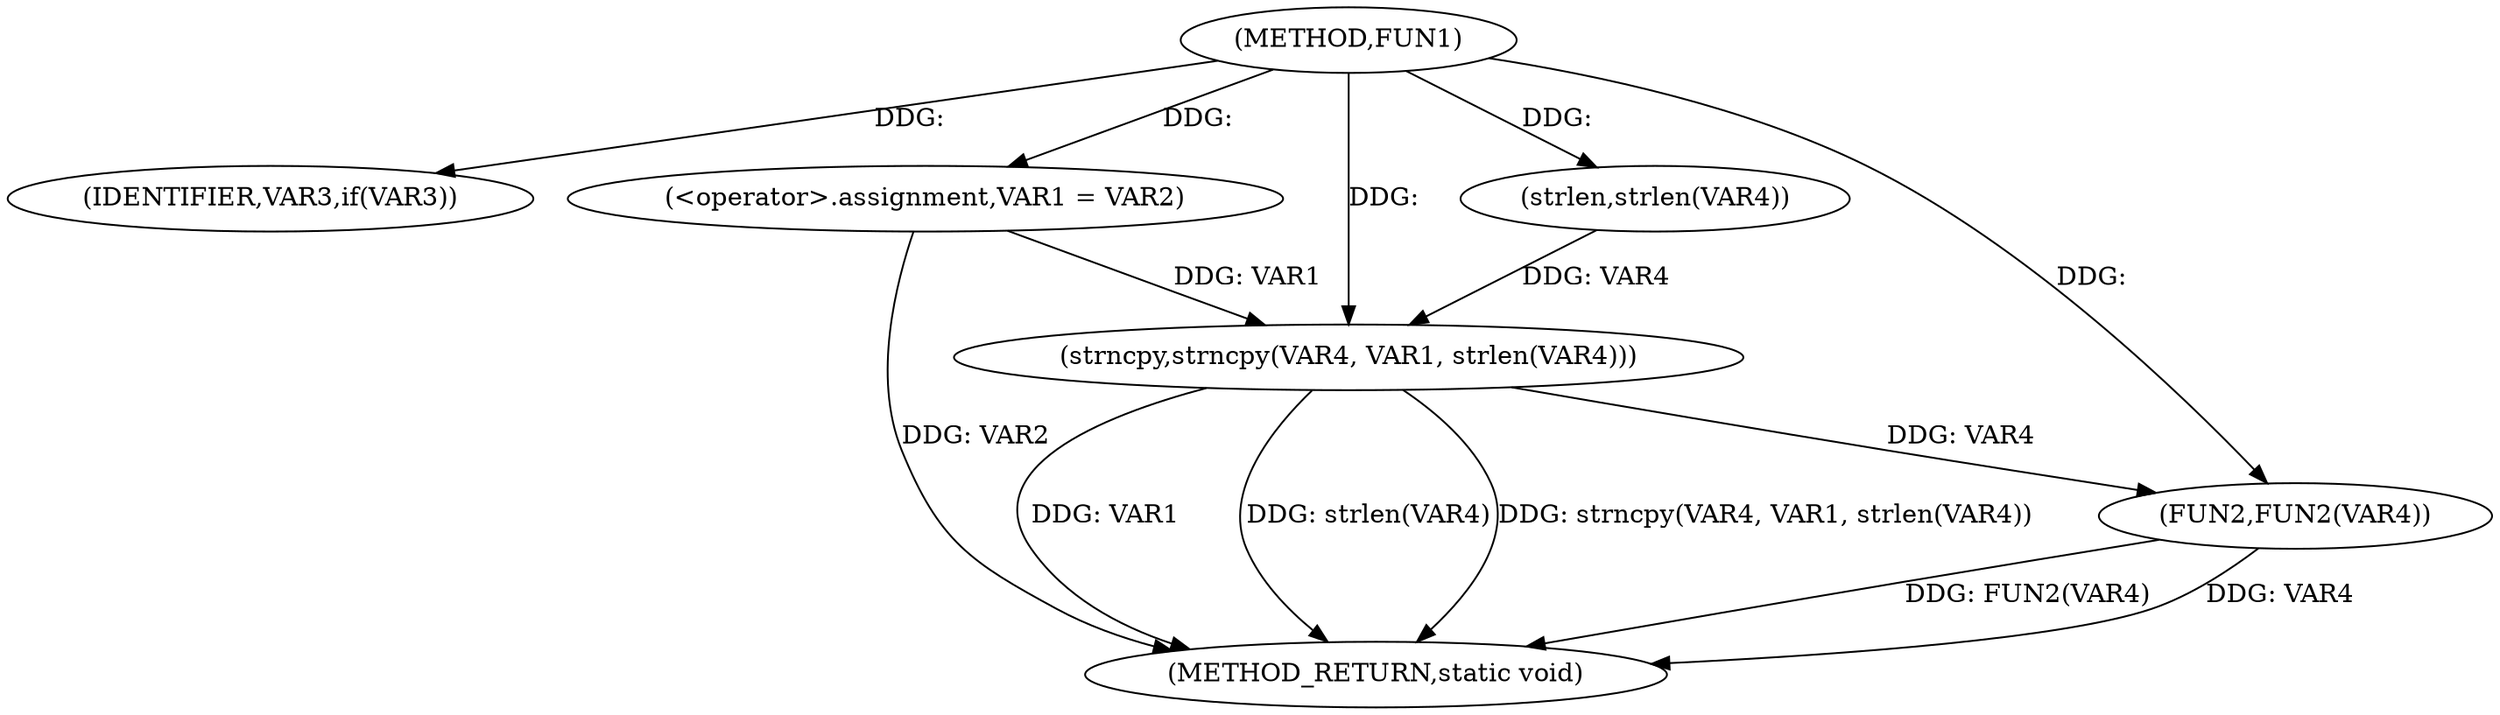 digraph FUN1 {  
"1000100" [label = "(METHOD,FUN1)" ]
"1000119" [label = "(METHOD_RETURN,static void)" ]
"1000105" [label = "(IDENTIFIER,VAR3,if(VAR3))" ]
"1000107" [label = "(<operator>.assignment,VAR1 = VAR2)" ]
"1000112" [label = "(strncpy,strncpy(VAR4, VAR1, strlen(VAR4)))" ]
"1000115" [label = "(strlen,strlen(VAR4))" ]
"1000117" [label = "(FUN2,FUN2(VAR4))" ]
  "1000117" -> "1000119"  [ label = "DDG: FUN2(VAR4)"] 
  "1000112" -> "1000119"  [ label = "DDG: VAR1"] 
  "1000112" -> "1000119"  [ label = "DDG: strlen(VAR4)"] 
  "1000117" -> "1000119"  [ label = "DDG: VAR4"] 
  "1000112" -> "1000119"  [ label = "DDG: strncpy(VAR4, VAR1, strlen(VAR4))"] 
  "1000107" -> "1000119"  [ label = "DDG: VAR2"] 
  "1000100" -> "1000105"  [ label = "DDG: "] 
  "1000100" -> "1000107"  [ label = "DDG: "] 
  "1000115" -> "1000112"  [ label = "DDG: VAR4"] 
  "1000100" -> "1000112"  [ label = "DDG: "] 
  "1000107" -> "1000112"  [ label = "DDG: VAR1"] 
  "1000100" -> "1000115"  [ label = "DDG: "] 
  "1000112" -> "1000117"  [ label = "DDG: VAR4"] 
  "1000100" -> "1000117"  [ label = "DDG: "] 
}
